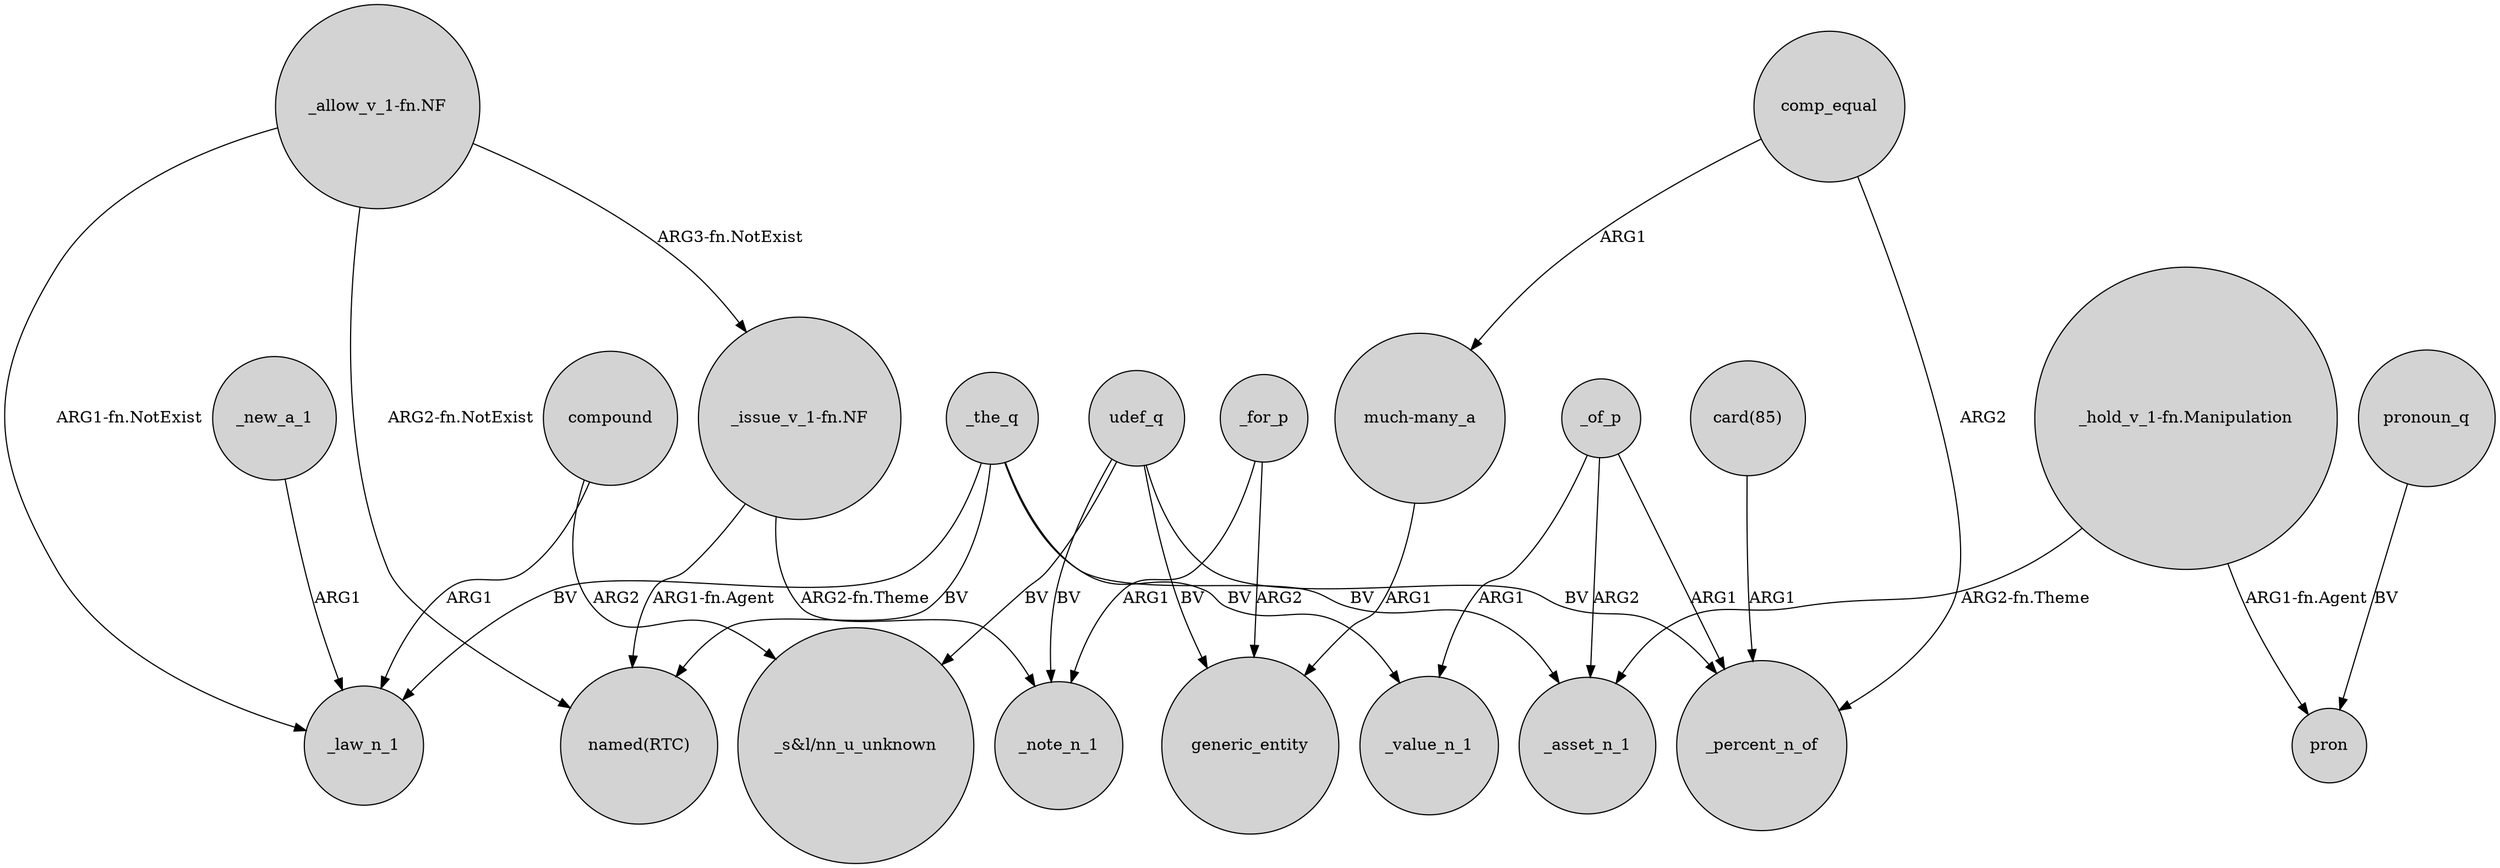 digraph {
	node [shape=circle style=filled]
	"_allow_v_1-fn.NF" -> _law_n_1 [label="ARG1-fn.NotExist"]
	"_issue_v_1-fn.NF" -> "named(RTC)" [label="ARG1-fn.Agent"]
	"card(85)" -> _percent_n_of [label=ARG1]
	udef_q -> generic_entity [label=BV]
	"_hold_v_1-fn.Manipulation" -> pron [label="ARG1-fn.Agent"]
	_the_q -> "named(RTC)" [label=BV]
	_for_p -> _note_n_1 [label=ARG1]
	"much-many_a" -> generic_entity [label=ARG1]
	_for_p -> generic_entity [label=ARG2]
	_of_p -> _value_n_1 [label=ARG1]
	comp_equal -> "much-many_a" [label=ARG1]
	_of_p -> _asset_n_1 [label=ARG2]
	comp_equal -> _percent_n_of [label=ARG2]
	_of_p -> _percent_n_of [label=ARG1]
	pronoun_q -> pron [label=BV]
	udef_q -> "_s&l/nn_u_unknown" [label=BV]
	"_allow_v_1-fn.NF" -> "named(RTC)" [label="ARG2-fn.NotExist"]
	_the_q -> _asset_n_1 [label=BV]
	_the_q -> _law_n_1 [label=BV]
	_the_q -> _value_n_1 [label=BV]
	compound -> "_s&l/nn_u_unknown" [label=ARG2]
	compound -> _law_n_1 [label=ARG1]
	udef_q -> _percent_n_of [label=BV]
	_new_a_1 -> _law_n_1 [label=ARG1]
	"_hold_v_1-fn.Manipulation" -> _asset_n_1 [label="ARG2-fn.Theme"]
	"_issue_v_1-fn.NF" -> _note_n_1 [label="ARG2-fn.Theme"]
	udef_q -> _note_n_1 [label=BV]
	"_allow_v_1-fn.NF" -> "_issue_v_1-fn.NF" [label="ARG3-fn.NotExist"]
}
